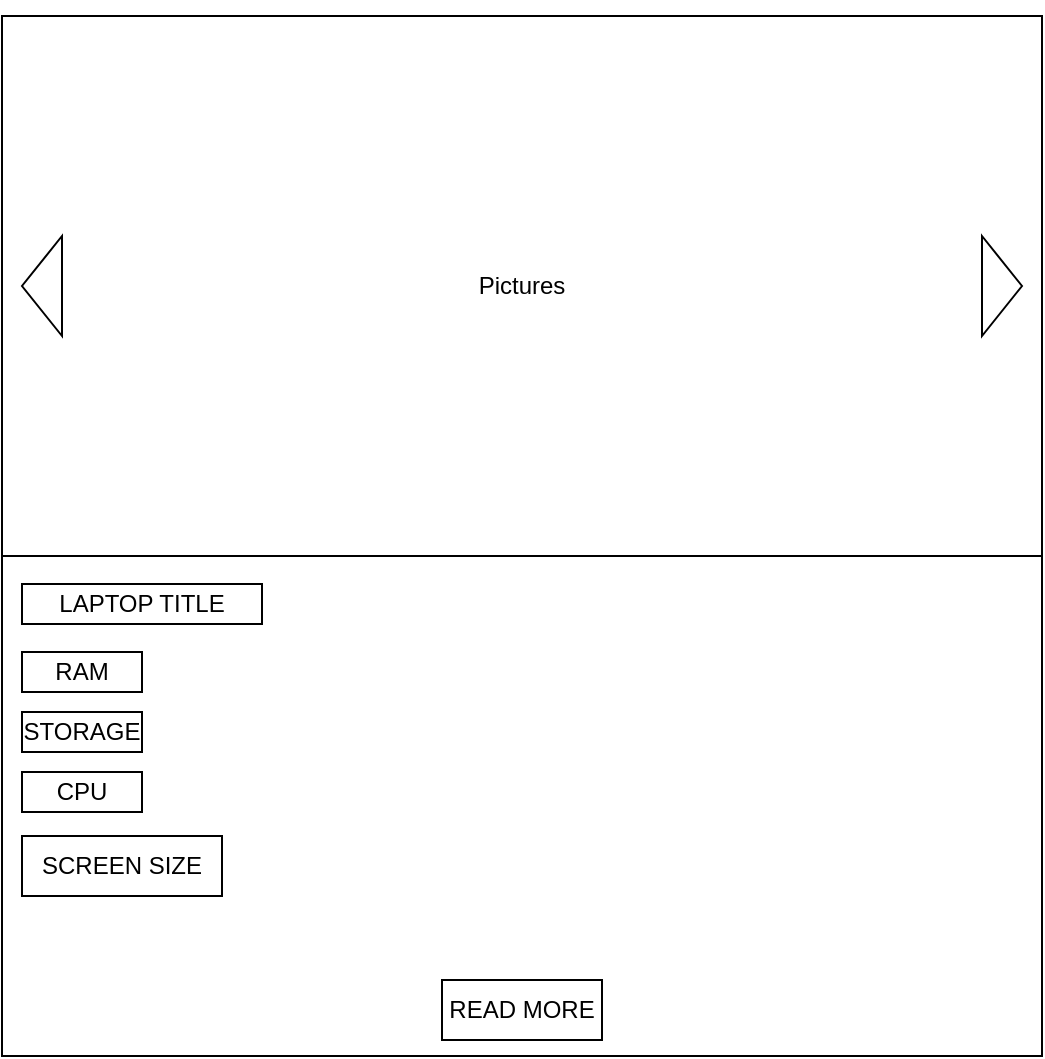 <mxfile>
    <diagram id="x58EBcbyUYkNpFSWLoJ2" name="Page-1">
        <mxGraphModel dx="880" dy="586" grid="1" gridSize="10" guides="1" tooltips="1" connect="1" arrows="1" fold="1" page="1" pageScale="1" pageWidth="850" pageHeight="1100" math="0" shadow="0">
            <root>
                <mxCell id="0"/>
                <mxCell id="1" parent="0"/>
                <mxCell id="2" value="" style="whiteSpace=wrap;html=1;aspect=fixed;" vertex="1" parent="1">
                    <mxGeometry x="50" y="110" width="520" height="520" as="geometry"/>
                </mxCell>
                <mxCell id="6" style="edgeStyle=none;html=1;" edge="1" parent="1" source="5" target="2">
                    <mxGeometry relative="1" as="geometry"/>
                </mxCell>
                <mxCell id="5" value="Pictures" style="rounded=0;whiteSpace=wrap;html=1;" vertex="1" parent="1">
                    <mxGeometry x="50" y="110" width="520" height="270" as="geometry"/>
                </mxCell>
                <mxCell id="7" value="" style="triangle;whiteSpace=wrap;html=1;" vertex="1" parent="1">
                    <mxGeometry x="540" y="220" width="20" height="50" as="geometry"/>
                </mxCell>
                <mxCell id="8" value="" style="triangle;whiteSpace=wrap;html=1;rotation=-180;" vertex="1" parent="1">
                    <mxGeometry x="60" y="220" width="20" height="50" as="geometry"/>
                </mxCell>
                <mxCell id="9" value="RAM" style="rounded=0;whiteSpace=wrap;html=1;" vertex="1" parent="1">
                    <mxGeometry x="60" y="428" width="60" height="20" as="geometry"/>
                </mxCell>
                <mxCell id="10" value="STORAGE" style="rounded=0;whiteSpace=wrap;html=1;" vertex="1" parent="1">
                    <mxGeometry x="60" y="458" width="60" height="20" as="geometry"/>
                </mxCell>
                <mxCell id="11" value="CPU" style="rounded=0;whiteSpace=wrap;html=1;" vertex="1" parent="1">
                    <mxGeometry x="60" y="488" width="60" height="20" as="geometry"/>
                </mxCell>
                <mxCell id="12" value="LAPTOP TITLE" style="rounded=0;whiteSpace=wrap;html=1;" vertex="1" parent="1">
                    <mxGeometry x="60" y="394" width="120" height="20" as="geometry"/>
                </mxCell>
                <mxCell id="13" value="SCREEN SIZE" style="rounded=0;whiteSpace=wrap;html=1;" vertex="1" parent="1">
                    <mxGeometry x="60" y="520" width="100" height="30" as="geometry"/>
                </mxCell>
                <mxCell id="16" value="READ MORE" style="rounded=0;whiteSpace=wrap;html=1;" vertex="1" parent="1">
                    <mxGeometry x="270" y="592" width="80" height="30" as="geometry"/>
                </mxCell>
            </root>
        </mxGraphModel>
    </diagram>
</mxfile>